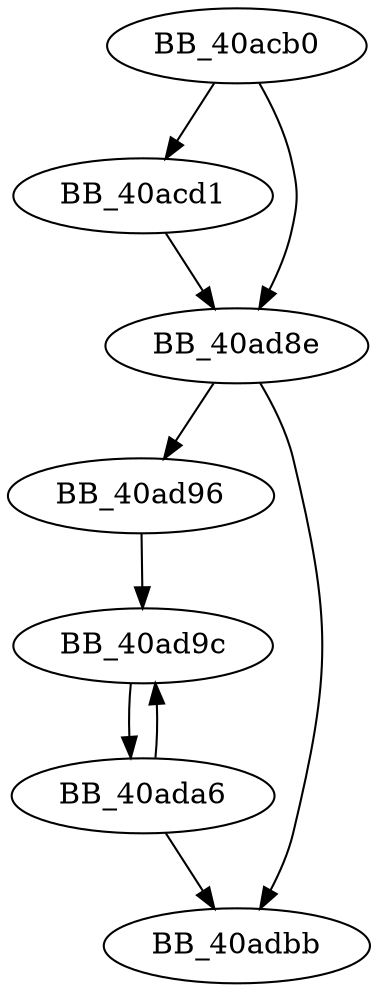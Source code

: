 DiGraph sub_40ACB0{
BB_40acb0->BB_40acd1
BB_40acb0->BB_40ad8e
BB_40acd1->BB_40ad8e
BB_40ad8e->BB_40ad96
BB_40ad8e->BB_40adbb
BB_40ad96->BB_40ad9c
BB_40ad9c->BB_40ada6
BB_40ada6->BB_40ad9c
BB_40ada6->BB_40adbb
}
